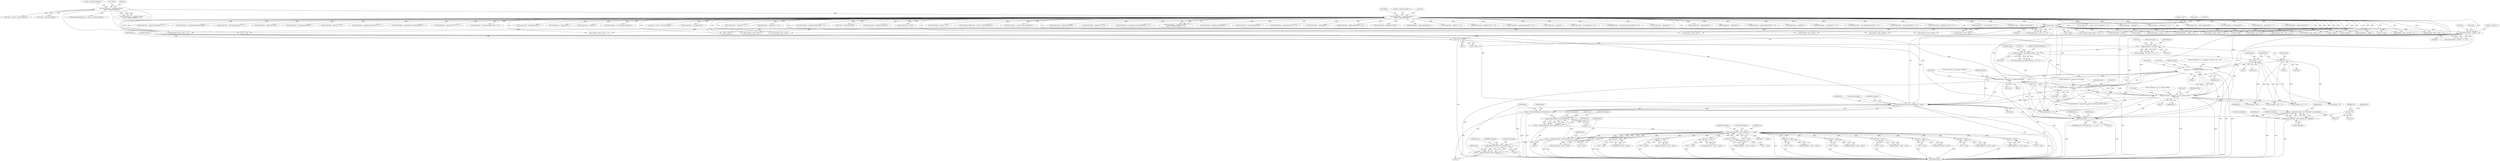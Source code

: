 digraph "0_Android_9d4853418ab2f754c2b63e091c29c5529b8b86ca_94@API" {
"1000373" [label="(Call,strcmp(*argv, \"-v\") == 0)"];
"1001368" [label="(Call,fprintf(stderr,\n \"pngvalid: %s: %s: unknown setting (use 'on' or 'off')\n\",\n *argv, arg))"];
"1001409" [label="(Call,fprintf(stderr, \"pngvalid: %s: unknown argument\n\", *argv))"];
"1001227" [label="(Call,fprintf(stderr, \"pngvalid: %s: unknown 'max' option\n\", *argv))"];
"1001339" [label="(Call,fprintf(stderr, \"pngvalid: %s: %s: unknown option\n\", *argv, arg))"];
"1001286" [label="(Call,strncmp(*argv, \"--option=\", 9))"];
"1001073" [label="(Call,strncmp(*argv, \"--max\", 5))"];
"1000582" [label="(Call,strncmp(*argv, \"--transform-enable=\",\n sizeof \"--transform-enable\"))"];
"1000560" [label="(Call,strncmp(*argv, \"--transform-disable=\",\n sizeof \"--transform-disable\"))"];
"1001325" [label="(Call,strncmp(arg, \"max-inflate-window:\", 19))"];
"1001310" [label="(Call,strncmp(arg, \"arm-neon:\", 9))"];
"1001294" [label="(Call,*arg = 9+*argv)"];
"1001319" [label="(Call,arg += 9)"];
"1001334" [label="(Call,arg += 19)"];
"1001429" [label="(Call,safecat(command, sizeof command, cp, *argv))"];
"1001419" [label="(Call,cp = safecat(command, sizeof command, cp, \" \"))"];
"1001421" [label="(Call,safecat(command, sizeof command, cp, \" \"))"];
"1000362" [label="(Call,cp = safecat(command, sizeof command, cp, *++argv))"];
"1000364" [label="(Call,safecat(command, sizeof command, cp, *++argv))"];
"1000354" [label="(Call,cp = safecat(command, sizeof command, cp, \" \"))"];
"1000356" [label="(Call,safecat(command, sizeof command, cp, \" \"))"];
"1000210" [label="(Call,cp = safecat(command, sizeof command, cp, \"pngvalid\"))"];
"1000212" [label="(Call,safecat(command, sizeof command, cp, \"pngvalid\"))"];
"1000165" [label="(Call,cp = 0)"];
"1001427" [label="(Call,cp = safecat(command, sizeof command, cp, *argv))"];
"1001185" [label="(Call,atof(*++argv))"];
"1001113" [label="(Call,atof(*++argv))"];
"1001253" [label="(Call,atof(*++argv))"];
"1001149" [label="(Call,atof(*++argv))"];
"1001203" [label="(Call,atof(*++argv))"];
"1001167" [label="(Call,atof(*++argv))"];
"1001131" [label="(Call,atof(*++argv))"];
"1001276" [label="(Call,atof(*++argv))"];
"1001035" [label="(Call,atoi(*++argv))"];
"1001221" [label="(Call,atof(*++argv))"];
"1001095" [label="(Call,atof(*++argv))"];
"1001085" [label="(Call,5+*argv)"];
"1000369" [label="(Call,*++argv)"];
"1001431" [label="(Call,sizeof command)"];
"1001368" [label="(Call,fprintf(stderr,\n \"pngvalid: %s: %s: unknown setting (use 'on' or 'off')\n\",\n *argv, arg))"];
"1000679" [label="(Call,strcmp(*argv, \"--nogamma-threshold\") == 0)"];
"1001428" [label="(Identifier,cp)"];
"1000986" [label="(Call,strcmp(*argv, \"--calculations-follow-bit-depth\"))"];
"1000933" [label="(Call,strcmp(*argv, \"--use-input-precision\") == 0)"];
"1001371" [label="(Call,*argv)"];
"1000757" [label="(Call,strcmp(*argv, \"--gamma-16-to-8\"))"];
"1000712" [label="(Call,strcmp(*argv, \"--nogamma-transform\"))"];
"1000603" [label="(Call,strcmp(*argv, \"--gamma\") == 0)"];
"1001078" [label="(Literal,0)"];
"1001239" [label="(Call,strcmp(*argv, \"--log8\") == 0)"];
"1001114" [label="(Call,*++argv)"];
"1000711" [label="(Call,strcmp(*argv, \"--nogamma-transform\") == 0)"];
"1000166" [label="(Identifier,cp)"];
"1000354" [label="(Call,cp = safecat(command, sizeof command, cp, \" \"))"];
"1000960" [label="(Call,strcmp(*argv, \"--calculations-use-input-precision\"))"];
"1001415" [label="(Literal,99)"];
"1001329" [label="(Literal,0)"];
"1001294" [label="(Call,*arg = 9+*argv)"];
"1000756" [label="(Call,strcmp(*argv, \"--gamma-16-to-8\") == 0)"];
"1001336" [label="(Literal,19)"];
"1001192" [label="(Call,strcmp(5+*argv, \"pc8\"))"];
"1001289" [label="(Literal,\"--option=\")"];
"1001076" [label="(Literal,\"--max\")"];
"1001286" [label="(Call,strncmp(*argv, \"--option=\", 9))"];
"1001411" [label="(Literal,\"pngvalid: %s: unknown argument\n\")"];
"1001233" [label="(Literal,99)"];
"1001320" [label="(Identifier,arg)"];
"1000214" [label="(Call,sizeof command)"];
"1001412" [label="(Call,*argv)"];
"1000839" [label="(Call,strcmp(*argv, \"--nogamma-alpha-mode\") == 0)"];
"1001138" [label="(Call,strcmp(5+*argv, \"calc16\"))"];
"1001191" [label="(Call,strcmp(5+*argv, \"pc8\") == 0)"];
"1001185" [label="(Call,atof(*++argv))"];
"1000585" [label="(Literal,\"--transform-enable=\")"];
"1000588" [label="(Literal,0)"];
"1000776" [label="(Call,strcmp(*argv, \"--nogamma-16-to-8\"))"];
"1001193" [label="(Call,5+*argv)"];
"1000725" [label="(Call,strcmp(*argv, \"--gamma-sbit\"))"];
"1001423" [label="(Call,sizeof command)"];
"1000349" [label="(Block,)"];
"1001058" [label="(Call,touch = *++argv)"];
"1001315" [label="(Block,)"];
"1001020" [label="(Call,strcmp(*argv, \"--sbitlow\"))"];
"1000947" [label="(Call,strcmp(*argv, \"--use-calculation-precision\"))"];
"1000563" [label="(Literal,\"--transform-disable=\")"];
"1001310" [label="(Call,strncmp(arg, \"arm-neon:\", 9))"];
"1001210" [label="(Call,strcmp(5+*argv, \"pc16\"))"];
"1000596" [label="(Call,*argv + sizeof \"--transform-enable\")"];
"1001640" [label="(Call,fprintf(stderr, \"pngvalid: test aborted (probably failed in cleanup)\n\"))"];
"1001291" [label="(Literal,0)"];
"1001335" [label="(Identifier,arg)"];
"1001312" [label="(Literal,\"arm-neon:\")"];
"1000922" [label="(Call,strcmp(*argv, \"--use-update-info\"))"];
"1001429" [label="(Call,safecat(command, sizeof command, cp, *argv))"];
"1001339" [label="(Call,fprintf(stderr, \"pngvalid: %s: %s: unknown option\n\", *argv, arg))"];
"1001167" [label="(Call,atof(*++argv))"];
"1001350" [label="(Identifier,arg)"];
"1001035" [label="(Call,atoi(*++argv))"];
"1001325" [label="(Call,strncmp(arg, \"max-inflate-window:\", 19))"];
"1001344" [label="(Identifier,arg)"];
"1001229" [label="(Literal,\"pngvalid: %s: unknown 'max' option\n\")"];
"1001119" [label="(Call,strcmp(5+*argv, \"calc8\") == 0)"];
"1001262" [label="(Call,strcmp(*argv, \"--log16\") == 0)"];
"1000852" [label="(Call,strcmp(*argv, \"--expand16\") == 0)"];
"1000365" [label="(Identifier,command)"];
"1001221" [label="(Call,atof(*++argv))"];
"1001433" [label="(Identifier,cp)"];
"1001175" [label="(Call,5+*argv)"];
"1001321" [label="(Literal,9)"];
"1001002" [label="(Call,strcmp(*argv, \"--exhaustive\") == 0)"];
"1001073" [label="(Call,strncmp(*argv, \"--max\", 5))"];
"1001084" [label="(Call,strcmp(5+*argv, \"abs8\"))"];
"1000561" [label="(Call,*argv)"];
"1001349" [label="(Call,strcmp(arg, \"off\"))"];
"1000564" [label="(Call,sizeof \"--transform-disable\")"];
"1000573" [label="(Call,transform_disable(*argv + sizeof \"--transform-disable\"))"];
"1000212" [label="(Call,safecat(command, sizeof command, cp, \"pngvalid\"))"];
"1001434" [label="(Call,*argv)"];
"1001131" [label="(Call,atof(*++argv))"];
"1000165" [label="(Call,cp = 0)"];
"1001227" [label="(Call,fprintf(stderr, \"pngvalid: %s: unknown 'max' option\n\", *argv))"];
"1001091" [label="(Call,pm.maxabs8 = atof(*++argv))"];
"1001311" [label="(Identifier,arg)"];
"1001203" [label="(Call,atof(*++argv))"];
"1001109" [label="(Call,pm.maxabs16 = atof(*++argv))"];
"1001369" [label="(Identifier,stderr)"];
"1001296" [label="(Call,9+*argv)"];
"1001427" [label="(Call,cp = safecat(command, sizeof command, cp, *argv))"];
"1001173" [label="(Call,strcmp(5+*argv, \"out16\") == 0)"];
"1001113" [label="(Call,atof(*++argv))"];
"1000372" [label="(ControlStructure,if (strcmp(*argv, \"-v\") == 0))"];
"1001230" [label="(Call,*argv)"];
"1000559" [label="(Call,strncmp(*argv, \"--transform-disable=\",\n sizeof \"--transform-disable\") == 0)"];
"1001083" [label="(Call,strcmp(5+*argv, \"abs8\") == 0)"];
"1001096" [label="(Call,*++argv)"];
"1000807" [label="(Call,strcmp(*argv, \"--nogamma-background\") == 0)"];
"1001408" [label="(Block,)"];
"1001149" [label="(Call,atof(*++argv))"];
"1001276" [label="(Call,atof(*++argv))"];
"1000586" [label="(Call,sizeof \"--transform-enable\")"];
"1001127" [label="(Call,pm.maxcalc8 = atof(*++argv))"];
"1000680" [label="(Call,strcmp(*argv, \"--nogamma-threshold\"))"];
"1001049" [label="(Call,strcmp(*argv, \"--touch\"))"];
"1001155" [label="(Call,strcmp(5+*argv, \"out8\") == 0)"];
"1001048" [label="(Call,strcmp(*argv, \"--touch\") == 0)"];
"1000347" [label="(Identifier,argc)"];
"1000595" [label="(Call,transform_enable(*argv + sizeof \"--transform-enable\"))"];
"1000973" [label="(Call,strcmp(*argv, \"--assume-16-bit-calculations\"))"];
"1001121" [label="(Call,5+*argv)"];
"1001226" [label="(Block,)"];
"1001370" [label="(Literal,\"pngvalid: %s: %s: unknown setting (use 'on' or 'off')\n\")"];
"1000661" [label="(Call,strcmp(*argv, \"--gamma-threshold\"))"];
"1000647" [label="(Call,strcmp(*argv, \"--nogamma\") == 0)"];
"1000959" [label="(Call,strcmp(*argv, \"--calculations-use-input-precision\") == 0)"];
"1000217" [label="(Literal,\"pngvalid\")"];
"1001348" [label="(Call,strcmp(arg, \"off\") == 0)"];
"1000581" [label="(Call,strncmp(*argv, \"--transform-enable=\",\n sizeof \"--transform-enable\") == 0)"];
"1000808" [label="(Call,strcmp(*argv, \"--nogamma-background\"))"];
"1000366" [label="(Call,sizeof command)"];
"1000934" [label="(Call,strcmp(*argv, \"--use-input-precision\"))"];
"1001358" [label="(Call,strcmp(arg, \"on\") == 0)"];
"1001145" [label="(Call,pm.maxcalc16 = atof(*++argv))"];
"1000906" [label="(Call,strcmp(*argv, \"--progressive-read\") == 0)"];
"1001419" [label="(Call,cp = safecat(command, sizeof command, cp, \" \"))"];
"1000866" [label="(Call,strcmp(*argv, \"--noexpand16\"))"];
"1001327" [label="(Literal,\"max-inflate-window:\")"];
"1000660" [label="(Call,strcmp(*argv, \"--gamma-threshold\") == 0)"];
"1000907" [label="(Call,strcmp(*argv, \"--progressive-read\"))"];
"1000789" [label="(Call,strcmp(*argv, \"--gamma-background\"))"];
"1000583" [label="(Call,*argv)"];
"1001342" [label="(Call,*argv)"];
"1001425" [label="(Identifier,cp)"];
"1001290" [label="(Literal,9)"];
"1001338" [label="(Block,)"];
"1001072" [label="(Call,strncmp(*argv, \"--max\", 5) == 0)"];
"1001120" [label="(Call,strcmp(5+*argv, \"calc8\"))"];
"1001373" [label="(Identifier,arg)"];
"1001209" [label="(Call,strcmp(5+*argv, \"pc16\") == 0)"];
"1001019" [label="(Call,strcmp(*argv, \"--sbitlow\") == 0)"];
"1001430" [label="(Identifier,command)"];
"1000368" [label="(Identifier,cp)"];
"1001272" [label="(Call,pm.log16 = atof(*++argv))"];
"1001217" [label="(Call,pm.maxpc16 = atof(*++argv))"];
"1001341" [label="(Literal,\"pngvalid: %s: %s: unknown option\n\")"];
"1000743" [label="(Call,strcmp(*argv, \"--nogamma-sbit\") == 0)"];
"1000360" [label="(Identifier,cp)"];
"1000378" [label="(Literal,0)"];
"1001324" [label="(Call,strncmp(arg, \"max-inflate-window:\", 19) == 0)"];
"1000788" [label="(Call,strcmp(*argv, \"--gamma-background\") == 0)"];
"1001326" [label="(Identifier,arg)"];
"1001186" [label="(Call,*++argv)"];
"1000361" [label="(Literal,\" \")"];
"1000604" [label="(Call,strcmp(*argv, \"--gamma\"))"];
"1000391" [label="(Identifier,argv)"];
"1000364" [label="(Call,safecat(command, sizeof command, cp, *++argv))"];
"1001410" [label="(Identifier,stderr)"];
"1000167" [label="(Literal,0)"];
"1001077" [label="(Literal,5)"];
"1001181" [label="(Call,pm.maxout16 = atof(*++argv))"];
"1000878" [label="(Call,strcmp(*argv, \"--more-gammas\") == 0)"];
"1000985" [label="(Call,strcmp(*argv, \"--calculations-follow-bit-depth\") == 0)"];
"1001314" [label="(Literal,0)"];
"1000210" [label="(Call,cp = safecat(command, sizeof command, cp, \"pngvalid\"))"];
"1001421" [label="(Call,safecat(command, sizeof command, cp, \" \"))"];
"1001295" [label="(Identifier,arg)"];
"1001367" [label="(Block,)"];
"1000566" [label="(Literal,0)"];
"1001095" [label="(Call,atof(*++argv))"];
"1000892" [label="(Call,strcmp(*argv, \"--all-gammas\"))"];
"1001139" [label="(Call,5+*argv)"];
"1000373" [label="(Call,strcmp(*argv, \"-v\") == 0)"];
"1001841" [label="(MethodReturn,int)"];
"1001163" [label="(Call,pm.maxout8 = atof(*++argv))"];
"1000744" [label="(Call,strcmp(*argv, \"--nogamma-sbit\"))"];
"1001102" [label="(Call,strcmp(5+*argv, \"abs16\"))"];
"1001003" [label="(Call,strcmp(*argv, \"--exhaustive\"))"];
"1001319" [label="(Call,arg += 9)"];
"1001174" [label="(Call,strcmp(5+*argv, \"out16\"))"];
"1000357" [label="(Identifier,command)"];
"1000211" [label="(Identifier,cp)"];
"1001036" [label="(Call,*++argv)"];
"1000820" [label="(Call,strcmp(*argv, \"--gamma-alpha-mode\") == 0)"];
"1000363" [label="(Identifier,cp)"];
"1000374" [label="(Call,strcmp(*argv, \"-v\"))"];
"1001302" [label="(Identifier,option)"];
"1000853" [label="(Call,strcmp(*argv, \"--expand16\"))"];
"1001263" [label="(Call,strcmp(*argv, \"--log16\"))"];
"1001157" [label="(Call,5+*argv)"];
"1000865" [label="(Call,strcmp(*argv, \"--noexpand16\") == 0)"];
"1000946" [label="(Call,strcmp(*argv, \"--use-calculation-precision\") == 0)"];
"1000376" [label="(Identifier,argv)"];
"1000216" [label="(Identifier,cp)"];
"1001254" [label="(Call,*++argv)"];
"1001156" [label="(Call,strcmp(5+*argv, \"out8\"))"];
"1000692" [label="(Call,strcmp(*argv, \"--gamma-transform\") == 0)"];
"1001309" [label="(Call,strncmp(arg, \"arm-neon:\", 9) == 0)"];
"1000775" [label="(Call,strcmp(*argv, \"--nogamma-16-to-8\") == 0)"];
"1001137" [label="(Call,strcmp(5+*argv, \"calc16\") == 0)"];
"1001199" [label="(Call,pm.maxpc8 = atof(*++argv))"];
"1001330" [label="(Block,)"];
"1000560" [label="(Call,strncmp(*argv, \"--transform-disable=\",\n sizeof \"--transform-disable\"))"];
"1001277" [label="(Call,*++argv)"];
"1001240" [label="(Call,strcmp(*argv, \"--log8\"))"];
"1000221" [label="(Identifier,pm)"];
"1000382" [label="(Identifier,pm)"];
"1001420" [label="(Identifier,cp)"];
"1000582" [label="(Call,strncmp(*argv, \"--transform-enable=\",\n sizeof \"--transform-enable\"))"];
"1001334" [label="(Call,arg += 19)"];
"1000921" [label="(Call,strcmp(*argv, \"--use-update-info\") == 0)"];
"1001426" [label="(Literal,\" \")"];
"1001074" [label="(Call,*argv)"];
"1000840" [label="(Call,strcmp(*argv, \"--nogamma-alpha-mode\"))"];
"1000574" [label="(Call,*argv + sizeof \"--transform-disable\")"];
"1001328" [label="(Literal,19)"];
"1001168" [label="(Call,*++argv)"];
"1000972" [label="(Call,strcmp(*argv, \"--assume-16-bit-calculations\") == 0)"];
"1001313" [label="(Literal,9)"];
"1001033" [label="(Call,(png_byte)atoi(*++argv))"];
"1001346" [label="(Literal,99)"];
"1001150" [label="(Call,*++argv)"];
"1000362" [label="(Call,cp = safecat(command, sizeof command, cp, *++argv))"];
"1000358" [label="(Call,sizeof command)"];
"1001409" [label="(Call,fprintf(stderr, \"pngvalid: %s: unknown argument\n\", *argv))"];
"1000648" [label="(Call,strcmp(*argv, \"--nogamma\"))"];
"1000355" [label="(Identifier,cp)"];
"1001222" [label="(Call,*++argv)"];
"1000891" [label="(Call,strcmp(*argv, \"--all-gammas\") == 0)"];
"1000213" [label="(Identifier,command)"];
"1001285" [label="(Call,strncmp(*argv, \"--option=\", 9) == 0)"];
"1001292" [label="(Block,)"];
"1001359" [label="(Call,strcmp(arg, \"on\"))"];
"1001253" [label="(Call,atof(*++argv))"];
"1001418" [label="(Block,)"];
"1001132" [label="(Call,*++argv)"];
"1001211" [label="(Call,5+*argv)"];
"1001249" [label="(Call,pm.log8 = atof(*++argv))"];
"1001375" [label="(Literal,99)"];
"1000149" [label="(Block,)"];
"1001103" [label="(Call,5+*argv)"];
"1001204" [label="(Call,*++argv)"];
"1000821" [label="(Call,strcmp(*argv, \"--gamma-alpha-mode\"))"];
"1001422" [label="(Identifier,command)"];
"1001228" [label="(Identifier,stderr)"];
"1001287" [label="(Call,*argv)"];
"1001340" [label="(Identifier,stderr)"];
"1000879" [label="(Call,strcmp(*argv, \"--more-gammas\"))"];
"1000356" [label="(Call,safecat(command, sizeof command, cp, \" \"))"];
"1000724" [label="(Call,strcmp(*argv, \"--gamma-sbit\") == 0)"];
"1000693" [label="(Call,strcmp(*argv, \"--gamma-transform\"))"];
"1001101" [label="(Call,strcmp(5+*argv, \"abs16\") == 0)"];
"1000172" [label="(Identifier,pm)"];
"1000373" -> "1000372"  [label="AST: "];
"1000373" -> "1000378"  [label="CFG: "];
"1000374" -> "1000373"  [label="AST: "];
"1000378" -> "1000373"  [label="AST: "];
"1000382" -> "1000373"  [label="CFG: "];
"1000391" -> "1000373"  [label="CFG: "];
"1000373" -> "1001841"  [label="DDG: "];
"1000373" -> "1001841"  [label="DDG: "];
"1001368" -> "1000373"  [label="DDG: "];
"1001339" -> "1000373"  [label="DDG: "];
"1001227" -> "1000373"  [label="DDG: "];
"1001409" -> "1000373"  [label="DDG: "];
"1001429" -> "1000373"  [label="DDG: "];
"1000560" -> "1000373"  [label="DDG: "];
"1000582" -> "1000373"  [label="DDG: "];
"1001073" -> "1000373"  [label="DDG: "];
"1001286" -> "1000373"  [label="DDG: "];
"1001368" -> "1001367"  [label="AST: "];
"1001368" -> "1001373"  [label="CFG: "];
"1001369" -> "1001368"  [label="AST: "];
"1001370" -> "1001368"  [label="AST: "];
"1001371" -> "1001368"  [label="AST: "];
"1001373" -> "1001368"  [label="AST: "];
"1001375" -> "1001368"  [label="CFG: "];
"1001368" -> "1001841"  [label="DDG: "];
"1001368" -> "1001841"  [label="DDG: "];
"1001368" -> "1001841"  [label="DDG: "];
"1001368" -> "1000374"  [label="DDG: "];
"1001368" -> "1001227"  [label="DDG: "];
"1001368" -> "1001339"  [label="DDG: "];
"1001409" -> "1001368"  [label="DDG: "];
"1001227" -> "1001368"  [label="DDG: "];
"1001339" -> "1001368"  [label="DDG: "];
"1001339" -> "1001368"  [label="DDG: "];
"1001339" -> "1001368"  [label="DDG: "];
"1001286" -> "1001368"  [label="DDG: "];
"1001319" -> "1001368"  [label="DDG: "];
"1001334" -> "1001368"  [label="DDG: "];
"1001368" -> "1001409"  [label="DDG: "];
"1001368" -> "1001429"  [label="DDG: "];
"1001368" -> "1001640"  [label="DDG: "];
"1001409" -> "1001408"  [label="AST: "];
"1001409" -> "1001412"  [label="CFG: "];
"1001410" -> "1001409"  [label="AST: "];
"1001411" -> "1001409"  [label="AST: "];
"1001412" -> "1001409"  [label="AST: "];
"1001415" -> "1001409"  [label="CFG: "];
"1001409" -> "1001841"  [label="DDG: "];
"1001409" -> "1001841"  [label="DDG: "];
"1001409" -> "1000374"  [label="DDG: "];
"1001409" -> "1001227"  [label="DDG: "];
"1001409" -> "1001339"  [label="DDG: "];
"1001227" -> "1001409"  [label="DDG: "];
"1001339" -> "1001409"  [label="DDG: "];
"1001286" -> "1001409"  [label="DDG: "];
"1001409" -> "1001429"  [label="DDG: "];
"1001409" -> "1001640"  [label="DDG: "];
"1001227" -> "1001226"  [label="AST: "];
"1001227" -> "1001230"  [label="CFG: "];
"1001228" -> "1001227"  [label="AST: "];
"1001229" -> "1001227"  [label="AST: "];
"1001230" -> "1001227"  [label="AST: "];
"1001233" -> "1001227"  [label="CFG: "];
"1001227" -> "1001841"  [label="DDG: "];
"1001227" -> "1001841"  [label="DDG: "];
"1001227" -> "1000374"  [label="DDG: "];
"1001339" -> "1001227"  [label="DDG: "];
"1001073" -> "1001227"  [label="DDG: "];
"1000582" -> "1001227"  [label="DDG: "];
"1001227" -> "1001339"  [label="DDG: "];
"1001227" -> "1001429"  [label="DDG: "];
"1001227" -> "1001640"  [label="DDG: "];
"1001339" -> "1001338"  [label="AST: "];
"1001339" -> "1001344"  [label="CFG: "];
"1001340" -> "1001339"  [label="AST: "];
"1001341" -> "1001339"  [label="AST: "];
"1001342" -> "1001339"  [label="AST: "];
"1001344" -> "1001339"  [label="AST: "];
"1001346" -> "1001339"  [label="CFG: "];
"1001339" -> "1001841"  [label="DDG: "];
"1001339" -> "1001841"  [label="DDG: "];
"1001339" -> "1000374"  [label="DDG: "];
"1001286" -> "1001339"  [label="DDG: "];
"1001325" -> "1001339"  [label="DDG: "];
"1001339" -> "1001348"  [label="DDG: "];
"1001339" -> "1001349"  [label="DDG: "];
"1001339" -> "1001358"  [label="DDG: "];
"1001339" -> "1001359"  [label="DDG: "];
"1001339" -> "1001429"  [label="DDG: "];
"1001339" -> "1001640"  [label="DDG: "];
"1001286" -> "1001285"  [label="AST: "];
"1001286" -> "1001290"  [label="CFG: "];
"1001287" -> "1001286"  [label="AST: "];
"1001289" -> "1001286"  [label="AST: "];
"1001290" -> "1001286"  [label="AST: "];
"1001291" -> "1001286"  [label="CFG: "];
"1001286" -> "1000374"  [label="DDG: "];
"1001286" -> "1001285"  [label="DDG: "];
"1001286" -> "1001285"  [label="DDG: "];
"1001286" -> "1001285"  [label="DDG: "];
"1001073" -> "1001286"  [label="DDG: "];
"1000582" -> "1001286"  [label="DDG: "];
"1001286" -> "1001294"  [label="DDG: "];
"1001286" -> "1001296"  [label="DDG: "];
"1001286" -> "1001429"  [label="DDG: "];
"1001073" -> "1001072"  [label="AST: "];
"1001073" -> "1001077"  [label="CFG: "];
"1001074" -> "1001073"  [label="AST: "];
"1001076" -> "1001073"  [label="AST: "];
"1001077" -> "1001073"  [label="AST: "];
"1001078" -> "1001073"  [label="CFG: "];
"1001073" -> "1000374"  [label="DDG: "];
"1001073" -> "1001072"  [label="DDG: "];
"1001073" -> "1001072"  [label="DDG: "];
"1001073" -> "1001072"  [label="DDG: "];
"1000582" -> "1001073"  [label="DDG: "];
"1001073" -> "1001083"  [label="DDG: "];
"1001073" -> "1001084"  [label="DDG: "];
"1001073" -> "1001085"  [label="DDG: "];
"1001073" -> "1001101"  [label="DDG: "];
"1001073" -> "1001102"  [label="DDG: "];
"1001073" -> "1001103"  [label="DDG: "];
"1001073" -> "1001119"  [label="DDG: "];
"1001073" -> "1001120"  [label="DDG: "];
"1001073" -> "1001121"  [label="DDG: "];
"1001073" -> "1001137"  [label="DDG: "];
"1001073" -> "1001138"  [label="DDG: "];
"1001073" -> "1001139"  [label="DDG: "];
"1001073" -> "1001155"  [label="DDG: "];
"1001073" -> "1001156"  [label="DDG: "];
"1001073" -> "1001157"  [label="DDG: "];
"1001073" -> "1001173"  [label="DDG: "];
"1001073" -> "1001174"  [label="DDG: "];
"1001073" -> "1001175"  [label="DDG: "];
"1001073" -> "1001191"  [label="DDG: "];
"1001073" -> "1001192"  [label="DDG: "];
"1001073" -> "1001193"  [label="DDG: "];
"1001073" -> "1001209"  [label="DDG: "];
"1001073" -> "1001210"  [label="DDG: "];
"1001073" -> "1001211"  [label="DDG: "];
"1001073" -> "1001239"  [label="DDG: "];
"1001073" -> "1001240"  [label="DDG: "];
"1001073" -> "1001262"  [label="DDG: "];
"1001073" -> "1001263"  [label="DDG: "];
"1001073" -> "1001429"  [label="DDG: "];
"1000582" -> "1000581"  [label="AST: "];
"1000582" -> "1000586"  [label="CFG: "];
"1000583" -> "1000582"  [label="AST: "];
"1000585" -> "1000582"  [label="AST: "];
"1000586" -> "1000582"  [label="AST: "];
"1000588" -> "1000582"  [label="CFG: "];
"1000582" -> "1000374"  [label="DDG: "];
"1000582" -> "1000581"  [label="DDG: "];
"1000582" -> "1000581"  [label="DDG: "];
"1000560" -> "1000582"  [label="DDG: "];
"1000582" -> "1000595"  [label="DDG: "];
"1000582" -> "1000596"  [label="DDG: "];
"1000582" -> "1000603"  [label="DDG: "];
"1000582" -> "1000604"  [label="DDG: "];
"1000582" -> "1000647"  [label="DDG: "];
"1000582" -> "1000648"  [label="DDG: "];
"1000582" -> "1000660"  [label="DDG: "];
"1000582" -> "1000661"  [label="DDG: "];
"1000582" -> "1000679"  [label="DDG: "];
"1000582" -> "1000680"  [label="DDG: "];
"1000582" -> "1000692"  [label="DDG: "];
"1000582" -> "1000693"  [label="DDG: "];
"1000582" -> "1000711"  [label="DDG: "];
"1000582" -> "1000712"  [label="DDG: "];
"1000582" -> "1000724"  [label="DDG: "];
"1000582" -> "1000725"  [label="DDG: "];
"1000582" -> "1000743"  [label="DDG: "];
"1000582" -> "1000744"  [label="DDG: "];
"1000582" -> "1000756"  [label="DDG: "];
"1000582" -> "1000757"  [label="DDG: "];
"1000582" -> "1000775"  [label="DDG: "];
"1000582" -> "1000776"  [label="DDG: "];
"1000582" -> "1000788"  [label="DDG: "];
"1000582" -> "1000789"  [label="DDG: "];
"1000582" -> "1000807"  [label="DDG: "];
"1000582" -> "1000808"  [label="DDG: "];
"1000582" -> "1000820"  [label="DDG: "];
"1000582" -> "1000821"  [label="DDG: "];
"1000582" -> "1000839"  [label="DDG: "];
"1000582" -> "1000840"  [label="DDG: "];
"1000582" -> "1000852"  [label="DDG: "];
"1000582" -> "1000853"  [label="DDG: "];
"1000582" -> "1000865"  [label="DDG: "];
"1000582" -> "1000866"  [label="DDG: "];
"1000582" -> "1000878"  [label="DDG: "];
"1000582" -> "1000879"  [label="DDG: "];
"1000582" -> "1000891"  [label="DDG: "];
"1000582" -> "1000892"  [label="DDG: "];
"1000582" -> "1000906"  [label="DDG: "];
"1000582" -> "1000907"  [label="DDG: "];
"1000582" -> "1000921"  [label="DDG: "];
"1000582" -> "1000922"  [label="DDG: "];
"1000582" -> "1000933"  [label="DDG: "];
"1000582" -> "1000934"  [label="DDG: "];
"1000582" -> "1000946"  [label="DDG: "];
"1000582" -> "1000947"  [label="DDG: "];
"1000582" -> "1000959"  [label="DDG: "];
"1000582" -> "1000960"  [label="DDG: "];
"1000582" -> "1000972"  [label="DDG: "];
"1000582" -> "1000973"  [label="DDG: "];
"1000582" -> "1000985"  [label="DDG: "];
"1000582" -> "1000986"  [label="DDG: "];
"1000582" -> "1001002"  [label="DDG: "];
"1000582" -> "1001003"  [label="DDG: "];
"1000582" -> "1001019"  [label="DDG: "];
"1000582" -> "1001020"  [label="DDG: "];
"1000582" -> "1001048"  [label="DDG: "];
"1000582" -> "1001049"  [label="DDG: "];
"1000582" -> "1001083"  [label="DDG: "];
"1000582" -> "1001084"  [label="DDG: "];
"1000582" -> "1001085"  [label="DDG: "];
"1000582" -> "1001101"  [label="DDG: "];
"1000582" -> "1001102"  [label="DDG: "];
"1000582" -> "1001103"  [label="DDG: "];
"1000582" -> "1001119"  [label="DDG: "];
"1000582" -> "1001120"  [label="DDG: "];
"1000582" -> "1001121"  [label="DDG: "];
"1000582" -> "1001137"  [label="DDG: "];
"1000582" -> "1001138"  [label="DDG: "];
"1000582" -> "1001139"  [label="DDG: "];
"1000582" -> "1001155"  [label="DDG: "];
"1000582" -> "1001156"  [label="DDG: "];
"1000582" -> "1001157"  [label="DDG: "];
"1000582" -> "1001173"  [label="DDG: "];
"1000582" -> "1001174"  [label="DDG: "];
"1000582" -> "1001175"  [label="DDG: "];
"1000582" -> "1001191"  [label="DDG: "];
"1000582" -> "1001192"  [label="DDG: "];
"1000582" -> "1001193"  [label="DDG: "];
"1000582" -> "1001209"  [label="DDG: "];
"1000582" -> "1001210"  [label="DDG: "];
"1000582" -> "1001211"  [label="DDG: "];
"1000582" -> "1001239"  [label="DDG: "];
"1000582" -> "1001240"  [label="DDG: "];
"1000582" -> "1001262"  [label="DDG: "];
"1000582" -> "1001263"  [label="DDG: "];
"1000582" -> "1001429"  [label="DDG: "];
"1000560" -> "1000559"  [label="AST: "];
"1000560" -> "1000564"  [label="CFG: "];
"1000561" -> "1000560"  [label="AST: "];
"1000563" -> "1000560"  [label="AST: "];
"1000564" -> "1000560"  [label="AST: "];
"1000566" -> "1000560"  [label="CFG: "];
"1000560" -> "1000374"  [label="DDG: "];
"1000560" -> "1000559"  [label="DDG: "];
"1000560" -> "1000559"  [label="DDG: "];
"1000560" -> "1000573"  [label="DDG: "];
"1000560" -> "1000574"  [label="DDG: "];
"1000560" -> "1001429"  [label="DDG: "];
"1001325" -> "1001324"  [label="AST: "];
"1001325" -> "1001328"  [label="CFG: "];
"1001326" -> "1001325"  [label="AST: "];
"1001327" -> "1001325"  [label="AST: "];
"1001328" -> "1001325"  [label="AST: "];
"1001329" -> "1001325"  [label="CFG: "];
"1001325" -> "1001324"  [label="DDG: "];
"1001325" -> "1001324"  [label="DDG: "];
"1001325" -> "1001324"  [label="DDG: "];
"1001310" -> "1001325"  [label="DDG: "];
"1001325" -> "1001334"  [label="DDG: "];
"1001310" -> "1001309"  [label="AST: "];
"1001310" -> "1001313"  [label="CFG: "];
"1001311" -> "1001310"  [label="AST: "];
"1001312" -> "1001310"  [label="AST: "];
"1001313" -> "1001310"  [label="AST: "];
"1001314" -> "1001310"  [label="CFG: "];
"1001310" -> "1001309"  [label="DDG: "];
"1001310" -> "1001309"  [label="DDG: "];
"1001310" -> "1001309"  [label="DDG: "];
"1001294" -> "1001310"  [label="DDG: "];
"1001310" -> "1001319"  [label="DDG: "];
"1001294" -> "1001292"  [label="AST: "];
"1001294" -> "1001296"  [label="CFG: "];
"1001295" -> "1001294"  [label="AST: "];
"1001296" -> "1001294"  [label="AST: "];
"1001302" -> "1001294"  [label="CFG: "];
"1001294" -> "1001841"  [label="DDG: "];
"1001319" -> "1001315"  [label="AST: "];
"1001319" -> "1001321"  [label="CFG: "];
"1001320" -> "1001319"  [label="AST: "];
"1001321" -> "1001319"  [label="AST: "];
"1001350" -> "1001319"  [label="CFG: "];
"1001319" -> "1001348"  [label="DDG: "];
"1001319" -> "1001349"  [label="DDG: "];
"1001319" -> "1001358"  [label="DDG: "];
"1001319" -> "1001359"  [label="DDG: "];
"1001334" -> "1001330"  [label="AST: "];
"1001334" -> "1001336"  [label="CFG: "];
"1001335" -> "1001334"  [label="AST: "];
"1001336" -> "1001334"  [label="AST: "];
"1001350" -> "1001334"  [label="CFG: "];
"1001334" -> "1001348"  [label="DDG: "];
"1001334" -> "1001349"  [label="DDG: "];
"1001334" -> "1001358"  [label="DDG: "];
"1001334" -> "1001359"  [label="DDG: "];
"1001429" -> "1001427"  [label="AST: "];
"1001429" -> "1001434"  [label="CFG: "];
"1001430" -> "1001429"  [label="AST: "];
"1001431" -> "1001429"  [label="AST: "];
"1001433" -> "1001429"  [label="AST: "];
"1001434" -> "1001429"  [label="AST: "];
"1001427" -> "1001429"  [label="CFG: "];
"1001429" -> "1001841"  [label="DDG: "];
"1001429" -> "1001841"  [label="DDG: "];
"1001429" -> "1000374"  [label="DDG: "];
"1001429" -> "1001427"  [label="DDG: "];
"1001429" -> "1001427"  [label="DDG: "];
"1001429" -> "1001427"  [label="DDG: "];
"1001419" -> "1001429"  [label="DDG: "];
"1001419" -> "1001418"  [label="AST: "];
"1001419" -> "1001421"  [label="CFG: "];
"1001420" -> "1001419"  [label="AST: "];
"1001421" -> "1001419"  [label="AST: "];
"1001428" -> "1001419"  [label="CFG: "];
"1001419" -> "1001841"  [label="DDG: "];
"1001421" -> "1001419"  [label="DDG: "];
"1001421" -> "1001419"  [label="DDG: "];
"1001421" -> "1001419"  [label="DDG: "];
"1001421" -> "1001426"  [label="CFG: "];
"1001422" -> "1001421"  [label="AST: "];
"1001423" -> "1001421"  [label="AST: "];
"1001425" -> "1001421"  [label="AST: "];
"1001426" -> "1001421"  [label="AST: "];
"1000362" -> "1001421"  [label="DDG: "];
"1000362" -> "1000349"  [label="AST: "];
"1000362" -> "1000364"  [label="CFG: "];
"1000363" -> "1000362"  [label="AST: "];
"1000364" -> "1000362"  [label="AST: "];
"1000376" -> "1000362"  [label="CFG: "];
"1000362" -> "1001841"  [label="DDG: "];
"1000362" -> "1001841"  [label="DDG: "];
"1000362" -> "1000356"  [label="DDG: "];
"1000364" -> "1000362"  [label="DDG: "];
"1000364" -> "1000362"  [label="DDG: "];
"1000364" -> "1000362"  [label="DDG: "];
"1000364" -> "1000369"  [label="CFG: "];
"1000365" -> "1000364"  [label="AST: "];
"1000366" -> "1000364"  [label="AST: "];
"1000368" -> "1000364"  [label="AST: "];
"1000369" -> "1000364"  [label="AST: "];
"1000364" -> "1001841"  [label="DDG: "];
"1000364" -> "1001841"  [label="DDG: "];
"1000354" -> "1000364"  [label="DDG: "];
"1001185" -> "1000364"  [label="DDG: "];
"1001113" -> "1000364"  [label="DDG: "];
"1001253" -> "1000364"  [label="DDG: "];
"1001149" -> "1000364"  [label="DDG: "];
"1001203" -> "1000364"  [label="DDG: "];
"1001167" -> "1000364"  [label="DDG: "];
"1001131" -> "1000364"  [label="DDG: "];
"1001276" -> "1000364"  [label="DDG: "];
"1001035" -> "1000364"  [label="DDG: "];
"1001221" -> "1000364"  [label="DDG: "];
"1001095" -> "1000364"  [label="DDG: "];
"1000364" -> "1001035"  [label="DDG: "];
"1000364" -> "1001058"  [label="DDG: "];
"1000364" -> "1001095"  [label="DDG: "];
"1000364" -> "1001113"  [label="DDG: "];
"1000364" -> "1001131"  [label="DDG: "];
"1000364" -> "1001149"  [label="DDG: "];
"1000364" -> "1001167"  [label="DDG: "];
"1000364" -> "1001185"  [label="DDG: "];
"1000364" -> "1001203"  [label="DDG: "];
"1000364" -> "1001221"  [label="DDG: "];
"1000364" -> "1001253"  [label="DDG: "];
"1000364" -> "1001276"  [label="DDG: "];
"1000354" -> "1000349"  [label="AST: "];
"1000354" -> "1000356"  [label="CFG: "];
"1000355" -> "1000354"  [label="AST: "];
"1000356" -> "1000354"  [label="AST: "];
"1000363" -> "1000354"  [label="CFG: "];
"1000354" -> "1001841"  [label="DDG: "];
"1000356" -> "1000354"  [label="DDG: "];
"1000356" -> "1000354"  [label="DDG: "];
"1000356" -> "1000354"  [label="DDG: "];
"1000356" -> "1000361"  [label="CFG: "];
"1000357" -> "1000356"  [label="AST: "];
"1000358" -> "1000356"  [label="AST: "];
"1000360" -> "1000356"  [label="AST: "];
"1000361" -> "1000356"  [label="AST: "];
"1000210" -> "1000356"  [label="DDG: "];
"1001427" -> "1000356"  [label="DDG: "];
"1000210" -> "1000149"  [label="AST: "];
"1000210" -> "1000212"  [label="CFG: "];
"1000211" -> "1000210"  [label="AST: "];
"1000212" -> "1000210"  [label="AST: "];
"1000221" -> "1000210"  [label="CFG: "];
"1000210" -> "1001841"  [label="DDG: "];
"1000210" -> "1001841"  [label="DDG: "];
"1000212" -> "1000210"  [label="DDG: "];
"1000212" -> "1000210"  [label="DDG: "];
"1000212" -> "1000210"  [label="DDG: "];
"1000212" -> "1000217"  [label="CFG: "];
"1000213" -> "1000212"  [label="AST: "];
"1000214" -> "1000212"  [label="AST: "];
"1000216" -> "1000212"  [label="AST: "];
"1000217" -> "1000212"  [label="AST: "];
"1000212" -> "1001841"  [label="DDG: "];
"1000165" -> "1000212"  [label="DDG: "];
"1000165" -> "1000149"  [label="AST: "];
"1000165" -> "1000167"  [label="CFG: "];
"1000166" -> "1000165"  [label="AST: "];
"1000167" -> "1000165"  [label="AST: "];
"1000172" -> "1000165"  [label="CFG: "];
"1001427" -> "1001418"  [label="AST: "];
"1001428" -> "1001427"  [label="AST: "];
"1000347" -> "1001427"  [label="CFG: "];
"1001427" -> "1001841"  [label="DDG: "];
"1001427" -> "1001841"  [label="DDG: "];
"1001185" -> "1001181"  [label="AST: "];
"1001185" -> "1001186"  [label="CFG: "];
"1001186" -> "1001185"  [label="AST: "];
"1001181" -> "1001185"  [label="CFG: "];
"1001185" -> "1001841"  [label="DDG: "];
"1001185" -> "1001181"  [label="DDG: "];
"1001113" -> "1001109"  [label="AST: "];
"1001113" -> "1001114"  [label="CFG: "];
"1001114" -> "1001113"  [label="AST: "];
"1001109" -> "1001113"  [label="CFG: "];
"1001113" -> "1001841"  [label="DDG: "];
"1001113" -> "1001109"  [label="DDG: "];
"1001253" -> "1001249"  [label="AST: "];
"1001253" -> "1001254"  [label="CFG: "];
"1001254" -> "1001253"  [label="AST: "];
"1001249" -> "1001253"  [label="CFG: "];
"1001253" -> "1001841"  [label="DDG: "];
"1001253" -> "1001249"  [label="DDG: "];
"1001149" -> "1001145"  [label="AST: "];
"1001149" -> "1001150"  [label="CFG: "];
"1001150" -> "1001149"  [label="AST: "];
"1001145" -> "1001149"  [label="CFG: "];
"1001149" -> "1001841"  [label="DDG: "];
"1001149" -> "1001145"  [label="DDG: "];
"1001203" -> "1001199"  [label="AST: "];
"1001203" -> "1001204"  [label="CFG: "];
"1001204" -> "1001203"  [label="AST: "];
"1001199" -> "1001203"  [label="CFG: "];
"1001203" -> "1001841"  [label="DDG: "];
"1001203" -> "1001199"  [label="DDG: "];
"1001167" -> "1001163"  [label="AST: "];
"1001167" -> "1001168"  [label="CFG: "];
"1001168" -> "1001167"  [label="AST: "];
"1001163" -> "1001167"  [label="CFG: "];
"1001167" -> "1001841"  [label="DDG: "];
"1001167" -> "1001163"  [label="DDG: "];
"1001131" -> "1001127"  [label="AST: "];
"1001131" -> "1001132"  [label="CFG: "];
"1001132" -> "1001131"  [label="AST: "];
"1001127" -> "1001131"  [label="CFG: "];
"1001131" -> "1001841"  [label="DDG: "];
"1001131" -> "1001127"  [label="DDG: "];
"1001276" -> "1001272"  [label="AST: "];
"1001276" -> "1001277"  [label="CFG: "];
"1001277" -> "1001276"  [label="AST: "];
"1001272" -> "1001276"  [label="CFG: "];
"1001276" -> "1001841"  [label="DDG: "];
"1001276" -> "1001272"  [label="DDG: "];
"1001035" -> "1001033"  [label="AST: "];
"1001035" -> "1001036"  [label="CFG: "];
"1001036" -> "1001035"  [label="AST: "];
"1001033" -> "1001035"  [label="CFG: "];
"1001035" -> "1001841"  [label="DDG: "];
"1001035" -> "1001033"  [label="DDG: "];
"1001221" -> "1001217"  [label="AST: "];
"1001221" -> "1001222"  [label="CFG: "];
"1001222" -> "1001221"  [label="AST: "];
"1001217" -> "1001221"  [label="CFG: "];
"1001221" -> "1001841"  [label="DDG: "];
"1001221" -> "1001217"  [label="DDG: "];
"1001095" -> "1001091"  [label="AST: "];
"1001095" -> "1001096"  [label="CFG: "];
"1001096" -> "1001095"  [label="AST: "];
"1001091" -> "1001095"  [label="CFG: "];
"1001095" -> "1001841"  [label="DDG: "];
"1001095" -> "1001091"  [label="DDG: "];
}
